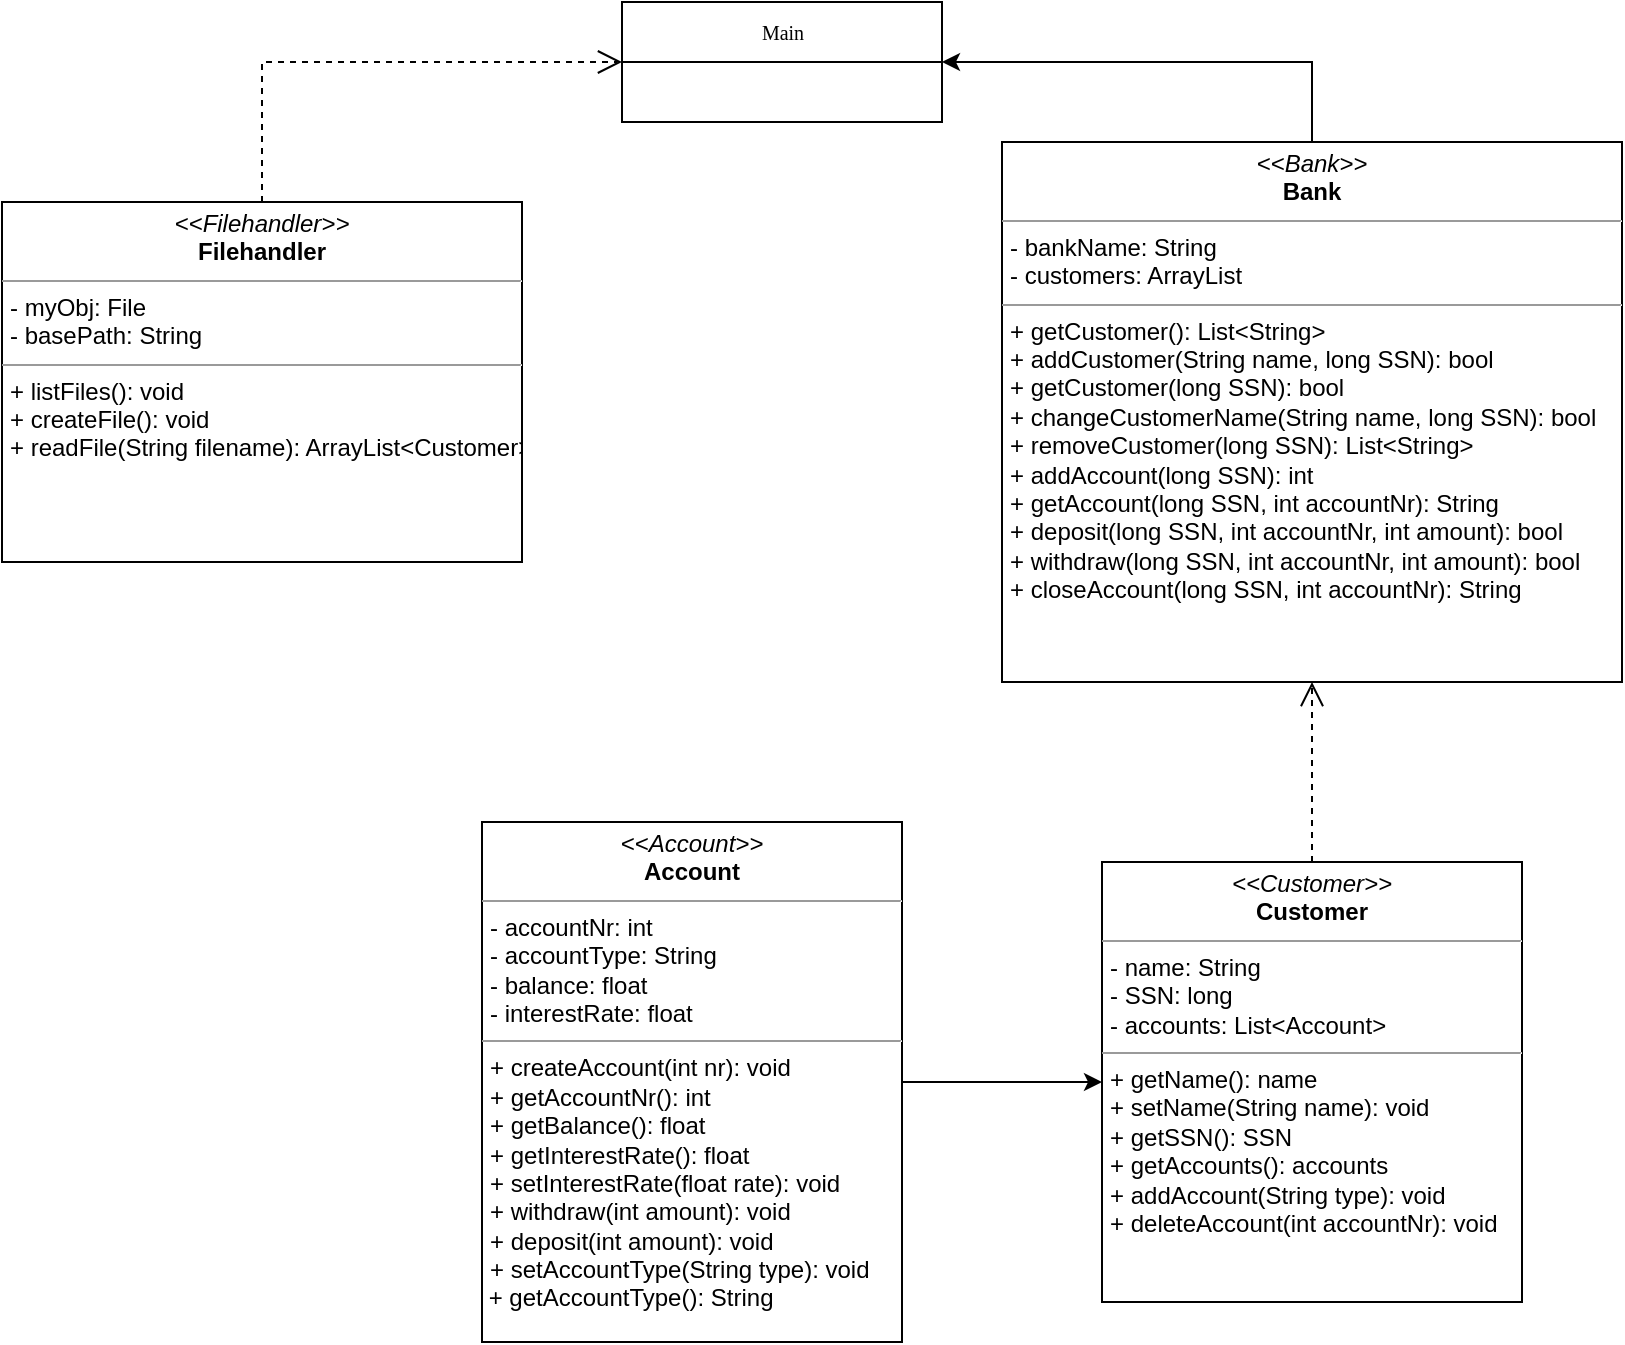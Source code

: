 <mxfile version="14.7.4" type="embed"><diagram name="Page-1" id="c4acf3e9-155e-7222-9cf6-157b1a14988f"><mxGraphModel dx="1973" dy="1061" grid="1" gridSize="10" guides="1" tooltips="1" connect="1" arrows="1" fold="1" page="1" pageScale="1" pageWidth="850" pageHeight="1100" background="none" math="0" shadow="0"><root><mxCell id="0"/><mxCell id="1" parent="0"/><mxCell id="17acba5748e5396b-20" value="Main" style="swimlane;html=1;fontStyle=0;childLayout=stackLayout;horizontal=1;startSize=30;fillColor=none;horizontalStack=0;resizeParent=1;resizeLast=0;collapsible=1;marginBottom=0;swimlaneFillColor=#ffffff;rounded=0;shadow=0;comic=0;labelBackgroundColor=none;strokeWidth=1;fontFamily=Verdana;fontSize=10;align=center;" parent="1" vertex="1"><mxGeometry x="330" y="100" width="160" height="60" as="geometry"/></mxCell><mxCell id="4" style="edgeStyle=orthogonalEdgeStyle;rounded=0;orthogonalLoop=1;jettySize=auto;html=1;entryX=0;entryY=0.5;entryDx=0;entryDy=0;" edge="1" parent="1" source="5d2195bd80daf111-12" target="5d2195bd80daf111-19"><mxGeometry relative="1" as="geometry"/></mxCell><mxCell id="5d2195bd80daf111-12" value="&lt;p style=&quot;margin: 0px ; margin-top: 4px ; text-align: center&quot;&gt;&lt;i&gt;&amp;lt;&amp;lt;Account&amp;gt;&amp;gt;&lt;/i&gt;&lt;br&gt;&lt;b&gt;Account&lt;/b&gt;&lt;/p&gt;&lt;hr size=&quot;1&quot;&gt;&lt;p style=&quot;margin: 0px ; margin-left: 4px&quot;&gt;- accountNr: int&lt;br&gt;&lt;/p&gt;&lt;p style=&quot;margin: 0px ; margin-left: 4px&quot;&gt;- accountType: String&lt;/p&gt;&lt;p style=&quot;margin: 0px ; margin-left: 4px&quot;&gt;- balance: float&lt;/p&gt;&lt;p style=&quot;margin: 0px ; margin-left: 4px&quot;&gt;- interestRate: float&lt;/p&gt;&lt;hr size=&quot;1&quot;&gt;&lt;p style=&quot;margin: 0px ; margin-left: 4px&quot;&gt;+ createAccount(int nr): void&lt;/p&gt;&lt;p style=&quot;margin: 0px ; margin-left: 4px&quot;&gt;+ getAccountNr(): int&lt;/p&gt;&lt;p style=&quot;margin: 0px ; margin-left: 4px&quot;&gt;+ getBalance(): float&lt;br&gt;+ getInterestRate(): float&lt;/p&gt;&lt;p style=&quot;margin: 0px ; margin-left: 4px&quot;&gt;+ setInterestRate(float rate): void&lt;br&gt;&lt;/p&gt;&lt;p style=&quot;margin: 0px ; margin-left: 4px&quot;&gt;+ withdraw(int amount): void&lt;/p&gt;&lt;p style=&quot;margin: 0px ; margin-left: 4px&quot;&gt;+ deposit(int amount): void&lt;/p&gt;&lt;p style=&quot;margin: 0px ; margin-left: 4px&quot;&gt;+ setAccountType(String type): void&lt;span&gt;&amp;nbsp;&lt;/span&gt;&lt;/p&gt;&amp;nbsp;+ getAccountType(): String" style="verticalAlign=top;align=left;overflow=fill;fontSize=12;fontFamily=Helvetica;html=1;rounded=0;shadow=0;comic=0;labelBackgroundColor=none;strokeWidth=1" parent="1" vertex="1"><mxGeometry x="260" y="510" width="210" height="260" as="geometry"/></mxCell><mxCell id="5d2195bd80daf111-21" style="edgeStyle=orthogonalEdgeStyle;rounded=0;html=1;labelBackgroundColor=none;startFill=0;endArrow=open;endFill=0;endSize=10;fontFamily=Verdana;fontSize=10;dashed=1;exitX=0.5;exitY=0;exitDx=0;exitDy=0;entryX=0;entryY=0.5;entryDx=0;entryDy=0;" parent="1" source="5d2195bd80daf111-18" target="17acba5748e5396b-20" edge="1"><mxGeometry relative="1" as="geometry"><mxPoint x="320" y="107" as="targetPoint"/><Array as="points"><mxPoint x="150" y="130"/></Array></mxGeometry></mxCell><mxCell id="5d2195bd80daf111-18" value="&lt;p style=&quot;margin: 0px ; margin-top: 4px ; text-align: center&quot;&gt;&lt;i&gt;&amp;lt;&amp;lt;Filehandler&amp;gt;&amp;gt;&lt;/i&gt;&lt;br&gt;&lt;b&gt;Filehandler&lt;/b&gt;&lt;/p&gt;&lt;hr size=&quot;1&quot;&gt;&lt;p style=&quot;margin: 0px ; margin-left: 4px&quot;&gt;- myObj: File&lt;/p&gt;&lt;p style=&quot;margin: 0px ; margin-left: 4px&quot;&gt;&lt;span&gt;- basePath: String&lt;/span&gt;&lt;br&gt;&lt;/p&gt;&lt;hr size=&quot;1&quot;&gt;&lt;p style=&quot;margin: 0px ; margin-left: 4px&quot;&gt;+ listFiles(): void&lt;br&gt;+ createFile(): void&lt;/p&gt;&lt;p style=&quot;margin: 0px ; margin-left: 4px&quot;&gt;&lt;span&gt;+ readFile(String filename): ArrayList&amp;lt;Customer&amp;gt;&lt;/span&gt;&lt;/p&gt;" style="verticalAlign=top;align=left;overflow=fill;fontSize=12;fontFamily=Helvetica;html=1;rounded=0;shadow=0;comic=0;labelBackgroundColor=none;strokeWidth=1" parent="1" vertex="1"><mxGeometry x="20" y="200" width="260" height="180" as="geometry"/></mxCell><mxCell id="5d2195bd80daf111-23" style="edgeStyle=orthogonalEdgeStyle;rounded=0;html=1;dashed=1;labelBackgroundColor=none;startFill=0;endArrow=open;endFill=0;endSize=10;fontFamily=Verdana;fontSize=10;entryX=0.5;entryY=1;entryDx=0;entryDy=0;" parent="1" source="5d2195bd80daf111-19" target="5d2195bd80daf111-20" edge="1"><mxGeometry relative="1" as="geometry"/></mxCell><mxCell id="5d2195bd80daf111-19" value="&lt;p style=&quot;margin: 0px ; margin-top: 4px ; text-align: center&quot;&gt;&lt;i&gt;&amp;lt;&amp;lt;Customer&amp;gt;&amp;gt;&lt;/i&gt;&lt;br&gt;&lt;b&gt;Customer&lt;/b&gt;&lt;/p&gt;&lt;hr size=&quot;1&quot;&gt;&lt;p style=&quot;margin: 0px ; margin-left: 4px&quot;&gt;- name: String&lt;br&gt;- SSN: long&lt;/p&gt;&lt;p style=&quot;margin: 0px ; margin-left: 4px&quot;&gt;- accounts: List&amp;lt;Account&amp;gt;&lt;/p&gt;&lt;hr size=&quot;1&quot;&gt;&lt;p style=&quot;margin: 0px ; margin-left: 4px&quot;&gt;+ getName(): name&lt;/p&gt;&lt;p style=&quot;margin: 0px ; margin-left: 4px&quot;&gt;+ setName(String name): void&lt;/p&gt;&lt;p style=&quot;margin: 0px ; margin-left: 4px&quot;&gt;+ getSSN(): SSN&lt;br&gt;+ getAccounts(): accounts&lt;/p&gt;&lt;p style=&quot;margin: 0px ; margin-left: 4px&quot;&gt;+ addAccount(String type): void&lt;/p&gt;&lt;p style=&quot;margin: 0px ; margin-left: 4px&quot;&gt;+ deleteAccount(int accountNr): void&lt;/p&gt;" style="verticalAlign=top;align=left;overflow=fill;fontSize=12;fontFamily=Helvetica;html=1;rounded=0;shadow=0;comic=0;labelBackgroundColor=none;strokeWidth=1" parent="1" vertex="1"><mxGeometry x="570" y="530" width="210" height="220" as="geometry"/></mxCell><mxCell id="5" style="edgeStyle=orthogonalEdgeStyle;rounded=0;orthogonalLoop=1;jettySize=auto;html=1;entryX=1;entryY=0.5;entryDx=0;entryDy=0;exitX=0.5;exitY=0;exitDx=0;exitDy=0;" edge="1" parent="1" source="5d2195bd80daf111-20" target="17acba5748e5396b-20"><mxGeometry relative="1" as="geometry"/></mxCell><mxCell id="5d2195bd80daf111-20" value="&lt;p style=&quot;margin: 0px ; margin-top: 4px ; text-align: center&quot;&gt;&lt;i&gt;&amp;lt;&amp;lt;Bank&amp;gt;&amp;gt;&lt;/i&gt;&lt;br&gt;&lt;b&gt;Bank&lt;/b&gt;&lt;/p&gt;&lt;hr size=&quot;1&quot;&gt;&lt;p style=&quot;margin: 0px ; margin-left: 4px&quot;&gt;- bankName: String&lt;/p&gt;&lt;p style=&quot;margin: 0px ; margin-left: 4px&quot;&gt;- customers: ArrayList&lt;/p&gt;&lt;hr size=&quot;1&quot;&gt;&lt;p style=&quot;margin: 0px ; margin-left: 4px&quot;&gt;+ getCustomer(): List&amp;lt;String&amp;gt;&lt;/p&gt;&lt;p style=&quot;margin: 0px ; margin-left: 4px&quot;&gt;+ addCustomer(String name, long SSN): bool&lt;/p&gt;&lt;p style=&quot;margin: 0px ; margin-left: 4px&quot;&gt;+ getCustomer(long SSN): bool&lt;/p&gt;&lt;p style=&quot;margin: 0px ; margin-left: 4px&quot;&gt;+ changeCustomerName(String name, long SSN): bool&lt;/p&gt;&lt;p style=&quot;margin: 0px ; margin-left: 4px&quot;&gt;+ removeCustomer(long SSN): List&amp;lt;String&amp;gt;&lt;/p&gt;&lt;p style=&quot;margin: 0px ; margin-left: 4px&quot;&gt;+ addAccount(long SSN): int&lt;/p&gt;&lt;p style=&quot;margin: 0px ; margin-left: 4px&quot;&gt;+ getAccount(long SSN, int accountNr): String&lt;/p&gt;&lt;p style=&quot;margin: 0px ; margin-left: 4px&quot;&gt;+ deposit(long SSN, int accountNr, int amount): bool&lt;/p&gt;&lt;p style=&quot;margin: 0px ; margin-left: 4px&quot;&gt;+ withdraw(long SSN, int accountNr, int amount): bool&lt;/p&gt;&lt;p style=&quot;margin: 0px ; margin-left: 4px&quot;&gt;+ closeAccount(long SSN, int accountNr): String&lt;/p&gt;" style="verticalAlign=top;align=left;overflow=fill;fontSize=12;fontFamily=Helvetica;html=1;rounded=0;shadow=0;comic=0;labelBackgroundColor=none;strokeWidth=1" parent="1" vertex="1"><mxGeometry x="520" y="170" width="310" height="270" as="geometry"/></mxCell></root></mxGraphModel></diagram></mxfile>